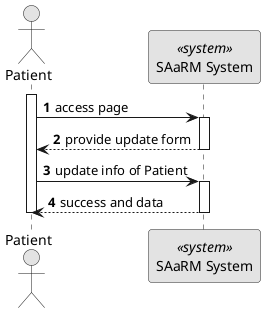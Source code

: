 @startuml 5.1.4
skinparam monochrome true
skinparam packageStyle rectangle
skinparam shadowing false

autonumber

actor "Patient" as AD
participant "SAaRM System" as SYS <<system>>

activate AD
AD -> SYS: access page
activate SYS
SYS --> AD: provide update form
deactivate SYS
AD -> SYS : update info of Patient
activate SYS

SYS --> AD : success and data

deactivate SYS

deactivate AD



@enduml